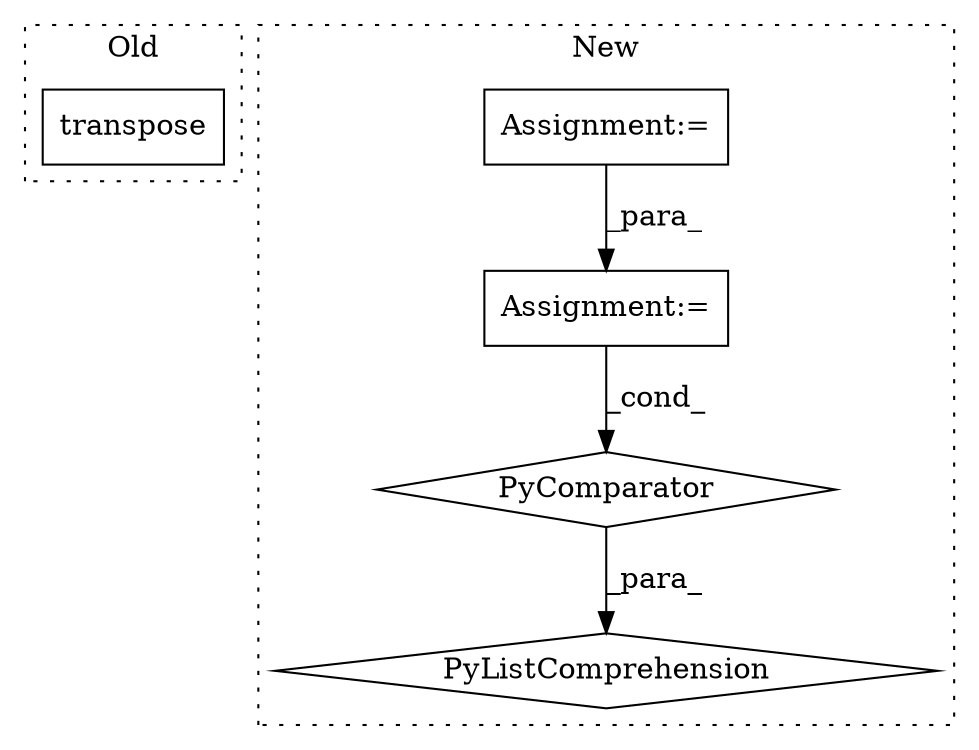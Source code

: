 digraph G {
subgraph cluster0 {
1 [label="transpose" a="32" s="4510,4546" l="10,1" shape="box"];
label = "Old";
style="dotted";
}
subgraph cluster1 {
2 [label="PyComparator" a="113" s="4942" l="33" shape="diamond"];
3 [label="PyListComprehension" a="109" s="4803" l="180" shape="diamond"];
4 [label="Assignment:=" a="7" s="4482" l="1" shape="box"];
5 [label="Assignment:=" a="7" s="4942" l="33" shape="box"];
label = "New";
style="dotted";
}
2 -> 3 [label="_para_"];
4 -> 5 [label="_para_"];
5 -> 2 [label="_cond_"];
}